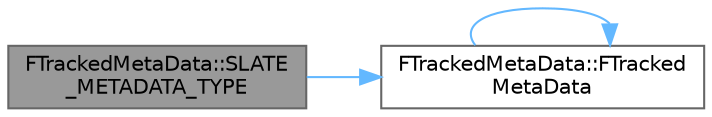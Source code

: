 digraph "FTrackedMetaData::SLATE_METADATA_TYPE"
{
 // INTERACTIVE_SVG=YES
 // LATEX_PDF_SIZE
  bgcolor="transparent";
  edge [fontname=Helvetica,fontsize=10,labelfontname=Helvetica,labelfontsize=10];
  node [fontname=Helvetica,fontsize=10,shape=box,height=0.2,width=0.4];
  rankdir="LR";
  Node1 [id="Node000001",label="FTrackedMetaData::SLATE\l_METADATA_TYPE",height=0.2,width=0.4,color="gray40", fillcolor="grey60", style="filled", fontcolor="black",tooltip=" "];
  Node1 -> Node2 [id="edge1_Node000001_Node000002",color="steelblue1",style="solid",tooltip=" "];
  Node2 [id="Node000002",label="FTrackedMetaData::FTracked\lMetaData",height=0.2,width=0.4,color="grey40", fillcolor="white", style="filled",URL="$d5/d08/classFTrackedMetaData.html#ab26338eb856fc558bc26259a3f6f1e21",tooltip=" "];
  Node2 -> Node2 [id="edge2_Node000002_Node000002",color="steelblue1",style="solid",tooltip=" "];
}
